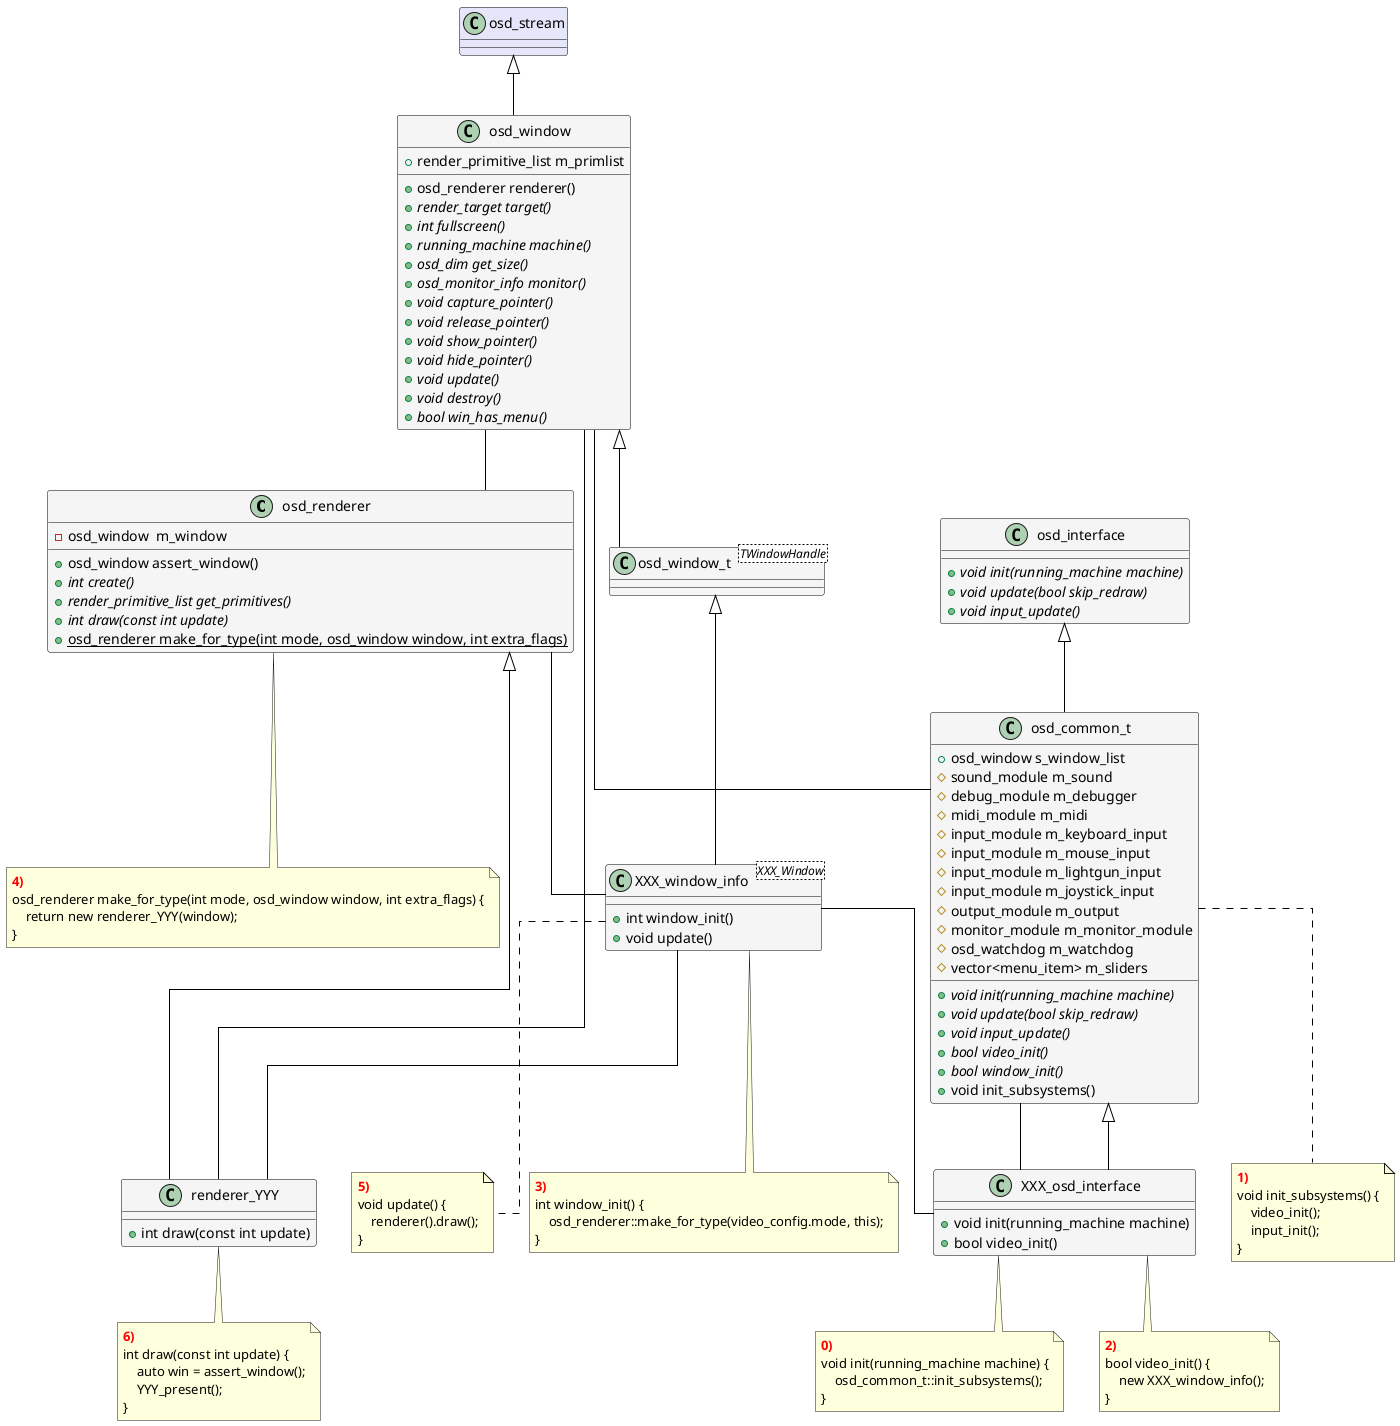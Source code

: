 @startuml mame

skinparam LineType ortho
skinparam ArrowColor black
skinparam Shadowing false

skinparam class {
    BackgroundColor WhiteSmoke
    BorderColor black
}

class osd_renderer {
    -osd_window  m_window
    +osd_window assert_window()
    {abstract} +int create()
    {abstract} +render_primitive_list get_primitives()
    {abstract} +int draw(const int update)
    {static} +osd_renderer make_for_type(int mode, osd_window window, int extra_flags)
}

note as note_osd_renderer_make_for_type
<b><color:Red>4)</color></b>
osd_renderer make_for_type(int mode, osd_window window, int extra_flags) {
    return new renderer_YYY(window);
}
end note

class renderer_YYY extends osd_renderer {
    +int draw(const int update)
}

note as note_renderer_YYY
<b><color:Red>6)</color></b>
int draw(const int update) {
    auto win = assert_window();
    YYY_present();
}
end note

osd_window -- renderer_YYY
osd_window -- osd_renderer

class osd_window_t<TWindowHandle> extends osd_window

XXX_window_info -- renderer_YYY

class osd_stream #Lavender

class osd_window extends osd_stream {    
    +render_primitive_list m_primlist
    +osd_renderer renderer()        
    {abstract} +render_target target()
    {abstract} +int fullscreen()
    {abstract} +running_machine machine()
    {abstract} +osd_dim get_size()
    {abstract} +osd_monitor_info monitor()
    {abstract} +void capture_pointer()
    {abstract} +void release_pointer()
    {abstract} +void show_pointer()
    {abstract} +void hide_pointer()
    {abstract} +void update()
    {abstract} +void destroy()
    {abstract} +bool win_has_menu()
}

class XXX_window_info<XXX_Window> extends osd_window_t {    
    +int window_init()
    +void update()
}

osd_renderer -- XXX_window_info
osd_common_t -- XXX_osd_interface
XXX_window_info -- XXX_osd_interface

class XXX_osd_interface extends osd_common_t {
    +void init(running_machine machine)
    +bool video_init()
}

note as note_5_XXX_window_info
<b><color:Red>5)</color></b>
void update() {
    renderer().draw();
}
end note

note as note_4_XXX_window_info
<b><color:Red>3)</color></b>
int window_init() {
    osd_renderer::make_for_type(video_config.mode, this);
}
end note

note as note_2_XXX_osd_interface
<b><color:Red>2)</color></b>
bool video_init() {
    new XXX_window_info();
}
end note

osd_window -- osd_common_t

class osd_interface {
	{abstract} +void init(running_machine machine)
	{abstract} +void update(bool skip_redraw)
	{abstract} +void input_update()
}

class osd_common_t extends osd_interface {
    +osd_window s_window_list
    #sound_module m_sound
    #debug_module m_debugger
    #midi_module m_midi
    #input_module m_keyboard_input
    #input_module m_mouse_input
    #input_module m_lightgun_input
    #input_module m_joystick_input
    #output_module m_output
    #monitor_module m_monitor_module
    #osd_watchdog m_watchdog
    #vector<menu_item> m_sliders
    {abstract} + void init(running_machine machine)
    {abstract} + void update(bool skip_redraw)
    {abstract} + void input_update()
    {abstract} +bool video_init()
    {abstract} +bool window_init()
    +void init_subsystems()
}

note as note_osd_common_t_init_subsystems
<b><color:Red>1)</color></b>
void init_subsystems() {
    video_init();
    input_init();
}
end note

note as note_XXX_osd_interface_init
<b><color:Red>0)</color></b>
void init(running_machine machine) {
    osd_common_t::init_subsystems();
}
end note

osd_renderer .. note_osd_renderer_make_for_type
osd_common_t .. note_osd_common_t_init_subsystems
renderer_YYY .. note_renderer_YYY
XXX_osd_interface .. note_2_XXX_osd_interface
XXX_osd_interface .. note_XXX_osd_interface_init
XXX_window_info .. note_4_XXX_window_info
XXX_window_info .. note_5_XXX_window_info

@enduml